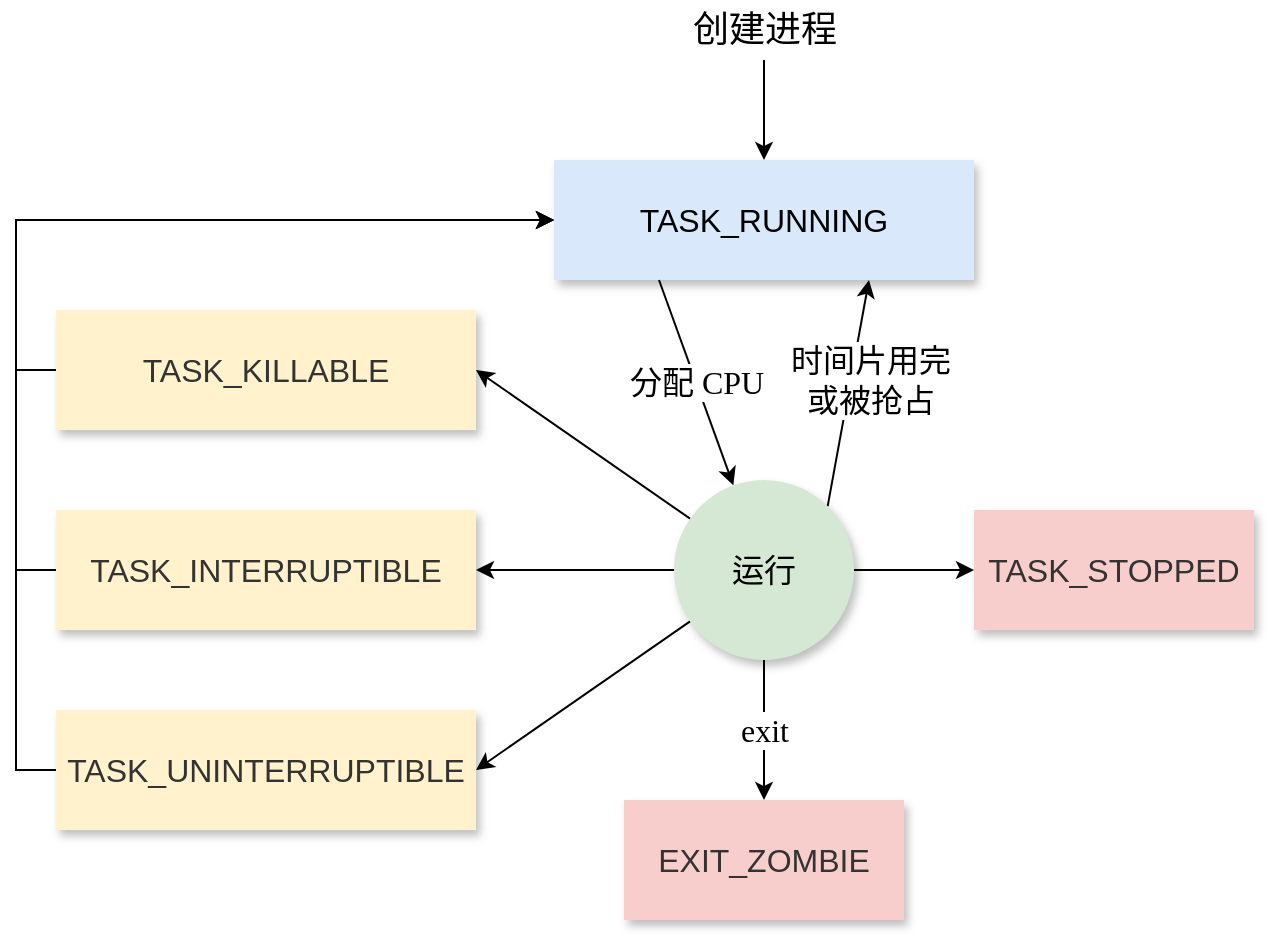 <mxfile version="13.9.9" type="github">
  <diagram id="4FILuT8nZkW5rGsS9tT-" name="第 1 页">
    <mxGraphModel dx="1426" dy="842" grid="1" gridSize="10" guides="1" tooltips="1" connect="1" arrows="1" fold="1" page="1" pageScale="1" pageWidth="827" pageHeight="1169" math="0" shadow="0">
      <root>
        <mxCell id="0" />
        <mxCell id="1" parent="0" />
        <mxCell id="EnKquhXfZ4X2Hym33VpJ-1" value="&lt;span style=&quot;font-family: &amp;quot;pingfang sc&amp;quot;, &amp;quot;lantinghei sc&amp;quot;, &amp;quot;microsoft yahei&amp;quot;, &amp;quot;hiragino sans gb&amp;quot;, &amp;quot;microsoft sans serif&amp;quot;, &amp;quot;wenquanyi micro hei&amp;quot;, helvetica, sans-serif;&quot;&gt;TASK_RUNNING&lt;/span&gt;" style="rounded=0;whiteSpace=wrap;html=1;fontSize=16;fontFamily=Comic Sans MS;fillColor=#dae8fc;strokeColor=none;labelBorderColor=none;labelBackgroundColor=none;shadow=1;" vertex="1" parent="1">
          <mxGeometry x="349" y="230" width="210" height="60" as="geometry" />
        </mxCell>
        <mxCell id="EnKquhXfZ4X2Hym33VpJ-17" style="edgeStyle=none;rounded=0;orthogonalLoop=1;jettySize=auto;html=1;entryX=0.5;entryY=0;entryDx=0;entryDy=0;fontFamily=Comic Sans MS;fontSize=18;" edge="1" parent="1" source="EnKquhXfZ4X2Hym33VpJ-2" target="EnKquhXfZ4X2Hym33VpJ-1">
          <mxGeometry relative="1" as="geometry" />
        </mxCell>
        <mxCell id="EnKquhXfZ4X2Hym33VpJ-2" value="创建进程" style="text;html=1;align=center;verticalAlign=middle;resizable=0;points=[];autosize=1;fontSize=18;fontFamily=Comic Sans MS;" vertex="1" parent="1">
          <mxGeometry x="409" y="150" width="90" height="30" as="geometry" />
        </mxCell>
        <mxCell id="EnKquhXfZ4X2Hym33VpJ-19" style="edgeStyle=orthogonalEdgeStyle;rounded=0;orthogonalLoop=1;jettySize=auto;html=1;entryX=0;entryY=0.5;entryDx=0;entryDy=0;startArrow=none;startFill=0;endArrow=classic;endFill=1;fontFamily=Comic Sans MS;fontSize=18;fontColor=#000000;exitX=0;exitY=0.5;exitDx=0;exitDy=0;" edge="1" parent="1" source="EnKquhXfZ4X2Hym33VpJ-3" target="EnKquhXfZ4X2Hym33VpJ-1">
          <mxGeometry relative="1" as="geometry">
            <Array as="points">
              <mxPoint x="80" y="435" />
              <mxPoint x="80" y="260" />
            </Array>
          </mxGeometry>
        </mxCell>
        <mxCell id="EnKquhXfZ4X2Hym33VpJ-3" value="&lt;span style=&quot;color: rgb(51, 51, 51); font-family: &amp;quot;pingfang sc&amp;quot;, &amp;quot;lantinghei sc&amp;quot;, &amp;quot;microsoft yahei&amp;quot;, &amp;quot;hiragino sans gb&amp;quot;, &amp;quot;microsoft sans serif&amp;quot;, &amp;quot;wenquanyi micro hei&amp;quot;, helvetica, sans-serif;&quot;&gt;TASK_INTERRUPTIBLE&lt;/span&gt;" style="rounded=0;whiteSpace=wrap;html=1;fontSize=16;fontFamily=Comic Sans MS;fillColor=#fff2cc;strokeColor=none;labelBackgroundColor=none;shadow=1;" vertex="1" parent="1">
          <mxGeometry x="100" y="405" width="210" height="60" as="geometry" />
        </mxCell>
        <mxCell id="EnKquhXfZ4X2Hym33VpJ-20" style="edgeStyle=orthogonalEdgeStyle;rounded=0;orthogonalLoop=1;jettySize=auto;html=1;entryX=0;entryY=0.5;entryDx=0;entryDy=0;startArrow=none;startFill=0;endArrow=classic;endFill=1;fontFamily=Comic Sans MS;fontSize=18;fontColor=#000000;" edge="1" parent="1" source="EnKquhXfZ4X2Hym33VpJ-4" target="EnKquhXfZ4X2Hym33VpJ-1">
          <mxGeometry relative="1" as="geometry">
            <Array as="points">
              <mxPoint x="80" y="535" />
              <mxPoint x="80" y="260" />
            </Array>
          </mxGeometry>
        </mxCell>
        <mxCell id="EnKquhXfZ4X2Hym33VpJ-4" value="&lt;span style=&quot;color: rgb(51, 51, 51); font-family: &amp;quot;pingfang sc&amp;quot;, &amp;quot;lantinghei sc&amp;quot;, &amp;quot;microsoft yahei&amp;quot;, &amp;quot;hiragino sans gb&amp;quot;, &amp;quot;microsoft sans serif&amp;quot;, &amp;quot;wenquanyi micro hei&amp;quot;, helvetica, sans-serif;&quot;&gt;TASK_UNINTERRUPTIBLE&lt;/span&gt;" style="rounded=0;whiteSpace=wrap;html=1;fontSize=16;fontFamily=Comic Sans MS;fillColor=#fff2cc;strokeColor=none;labelBackgroundColor=none;shadow=1;" vertex="1" parent="1">
          <mxGeometry x="100" y="505" width="210" height="60" as="geometry" />
        </mxCell>
        <mxCell id="EnKquhXfZ4X2Hym33VpJ-18" style="edgeStyle=orthogonalEdgeStyle;rounded=0;orthogonalLoop=1;jettySize=auto;html=1;entryX=0;entryY=0.5;entryDx=0;entryDy=0;startArrow=none;startFill=0;endArrow=classic;endFill=1;fontFamily=Comic Sans MS;fontSize=18;fontColor=#000000;exitX=0;exitY=0.5;exitDx=0;exitDy=0;" edge="1" parent="1" source="EnKquhXfZ4X2Hym33VpJ-5" target="EnKquhXfZ4X2Hym33VpJ-1">
          <mxGeometry relative="1" as="geometry" />
        </mxCell>
        <mxCell id="EnKquhXfZ4X2Hym33VpJ-5" value="&lt;span style=&quot;color: rgb(51, 51, 51); font-family: &amp;quot;pingfang sc&amp;quot;, &amp;quot;lantinghei sc&amp;quot;, &amp;quot;microsoft yahei&amp;quot;, &amp;quot;hiragino sans gb&amp;quot;, &amp;quot;microsoft sans serif&amp;quot;, &amp;quot;wenquanyi micro hei&amp;quot;, helvetica, sans-serif;&quot;&gt;TASK_KILLABLE&lt;/span&gt;" style="rounded=0;whiteSpace=wrap;html=1;fontSize=16;fontFamily=Comic Sans MS;fillColor=#fff2cc;strokeColor=none;labelBackgroundColor=none;shadow=1;" vertex="1" parent="1">
          <mxGeometry x="100" y="305" width="210" height="60" as="geometry" />
        </mxCell>
        <mxCell id="EnKquhXfZ4X2Hym33VpJ-7" value="&lt;span style=&quot;color: rgb(51, 51, 51); font-family: &amp;quot;pingfang sc&amp;quot;, &amp;quot;lantinghei sc&amp;quot;, &amp;quot;microsoft yahei&amp;quot;, &amp;quot;hiragino sans gb&amp;quot;, &amp;quot;microsoft sans serif&amp;quot;, &amp;quot;wenquanyi micro hei&amp;quot;, helvetica, sans-serif;&quot;&gt;EXIT_ZOMBIE&lt;/span&gt;" style="rounded=0;whiteSpace=wrap;html=1;fontSize=16;fontFamily=Comic Sans MS;fillColor=#f8cecc;strokeColor=none;shadow=1;labelBackgroundColor=none;" vertex="1" parent="1">
          <mxGeometry x="384" y="550" width="140" height="60" as="geometry" />
        </mxCell>
        <mxCell id="EnKquhXfZ4X2Hym33VpJ-8" value="&lt;span style=&quot;color: rgb(51, 51, 51); font-family: &amp;quot;pingfang sc&amp;quot;, &amp;quot;lantinghei sc&amp;quot;, &amp;quot;microsoft yahei&amp;quot;, &amp;quot;hiragino sans gb&amp;quot;, &amp;quot;microsoft sans serif&amp;quot;, &amp;quot;wenquanyi micro hei&amp;quot;, helvetica, sans-serif;&quot;&gt;TASK_STOPPED&lt;/span&gt;" style="rounded=0;whiteSpace=wrap;html=1;fontSize=16;fontFamily=Comic Sans MS;fillColor=#f8cecc;strokeColor=none;shadow=1;labelBackgroundColor=none;" vertex="1" parent="1">
          <mxGeometry x="559" y="405" width="140" height="60" as="geometry" />
        </mxCell>
        <mxCell id="EnKquhXfZ4X2Hym33VpJ-10" style="rounded=0;orthogonalLoop=1;jettySize=auto;html=1;entryX=1;entryY=0.5;entryDx=0;entryDy=0;fontFamily=Comic Sans MS;fontSize=16;" edge="1" parent="1" source="EnKquhXfZ4X2Hym33VpJ-9" target="EnKquhXfZ4X2Hym33VpJ-5">
          <mxGeometry relative="1" as="geometry" />
        </mxCell>
        <mxCell id="EnKquhXfZ4X2Hym33VpJ-11" style="edgeStyle=none;rounded=0;orthogonalLoop=1;jettySize=auto;html=1;fontFamily=Comic Sans MS;fontSize=16;" edge="1" parent="1" source="EnKquhXfZ4X2Hym33VpJ-9" target="EnKquhXfZ4X2Hym33VpJ-3">
          <mxGeometry relative="1" as="geometry" />
        </mxCell>
        <mxCell id="EnKquhXfZ4X2Hym33VpJ-12" style="edgeStyle=none;rounded=0;orthogonalLoop=1;jettySize=auto;html=1;entryX=1;entryY=0.5;entryDx=0;entryDy=0;fontFamily=Comic Sans MS;fontSize=16;" edge="1" parent="1" source="EnKquhXfZ4X2Hym33VpJ-9" target="EnKquhXfZ4X2Hym33VpJ-4">
          <mxGeometry relative="1" as="geometry" />
        </mxCell>
        <mxCell id="EnKquhXfZ4X2Hym33VpJ-13" value="时间片用完&lt;br&gt;或被抢占" style="edgeStyle=none;rounded=0;orthogonalLoop=1;jettySize=auto;html=1;entryX=0.75;entryY=1;entryDx=0;entryDy=0;fontFamily=Comic Sans MS;fontSize=16;exitX=1;exitY=0;exitDx=0;exitDy=0;" edge="1" parent="1" source="EnKquhXfZ4X2Hym33VpJ-9" target="EnKquhXfZ4X2Hym33VpJ-1">
          <mxGeometry x="0.145" y="-9" relative="1" as="geometry">
            <mxPoint as="offset" />
          </mxGeometry>
        </mxCell>
        <mxCell id="EnKquhXfZ4X2Hym33VpJ-14" value="分配 CPU" style="edgeStyle=none;rounded=0;orthogonalLoop=1;jettySize=auto;html=1;entryX=0.25;entryY=1;entryDx=0;entryDy=0;fontFamily=Comic Sans MS;fontSize=16;startArrow=classic;startFill=1;endArrow=none;endFill=0;" edge="1" parent="1" source="EnKquhXfZ4X2Hym33VpJ-9" target="EnKquhXfZ4X2Hym33VpJ-1">
          <mxGeometry relative="1" as="geometry" />
        </mxCell>
        <mxCell id="EnKquhXfZ4X2Hym33VpJ-15" style="edgeStyle=none;rounded=0;orthogonalLoop=1;jettySize=auto;html=1;entryX=0;entryY=0.5;entryDx=0;entryDy=0;fontFamily=Comic Sans MS;fontSize=16;" edge="1" parent="1" source="EnKquhXfZ4X2Hym33VpJ-9" target="EnKquhXfZ4X2Hym33VpJ-8">
          <mxGeometry relative="1" as="geometry" />
        </mxCell>
        <mxCell id="EnKquhXfZ4X2Hym33VpJ-16" value="exit" style="edgeStyle=none;rounded=0;orthogonalLoop=1;jettySize=auto;html=1;entryX=0.5;entryY=0;entryDx=0;entryDy=0;fontFamily=Comic Sans MS;fontSize=16;" edge="1" parent="1" source="EnKquhXfZ4X2Hym33VpJ-9" target="EnKquhXfZ4X2Hym33VpJ-7">
          <mxGeometry relative="1" as="geometry" />
        </mxCell>
        <mxCell id="EnKquhXfZ4X2Hym33VpJ-9" value="运行" style="ellipse;whiteSpace=wrap;html=1;aspect=fixed;fontFamily=Comic Sans MS;fontSize=16;fillColor=#d5e8d4;strokeColor=none;shadow=1;" vertex="1" parent="1">
          <mxGeometry x="409" y="390" width="90" height="90" as="geometry" />
        </mxCell>
      </root>
    </mxGraphModel>
  </diagram>
</mxfile>
